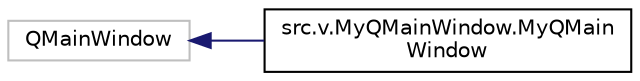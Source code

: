 digraph "Graphical Class Hierarchy"
{
  edge [fontname="Helvetica",fontsize="10",labelfontname="Helvetica",labelfontsize="10"];
  node [fontname="Helvetica",fontsize="10",shape=record];
  rankdir="LR";
  Node1 [label="QMainWindow",height=0.2,width=0.4,color="grey75", fillcolor="white", style="filled"];
  Node1 -> Node2 [dir="back",color="midnightblue",fontsize="10",style="solid",fontname="Helvetica"];
  Node2 [label="src.v.MyQMainWindow.MyQMain\lWindow",height=0.2,width=0.4,color="black", fillcolor="white", style="filled",URL="$classsrc_1_1v_1_1_my_q_main_window_1_1_my_q_main_window.html"];
}
